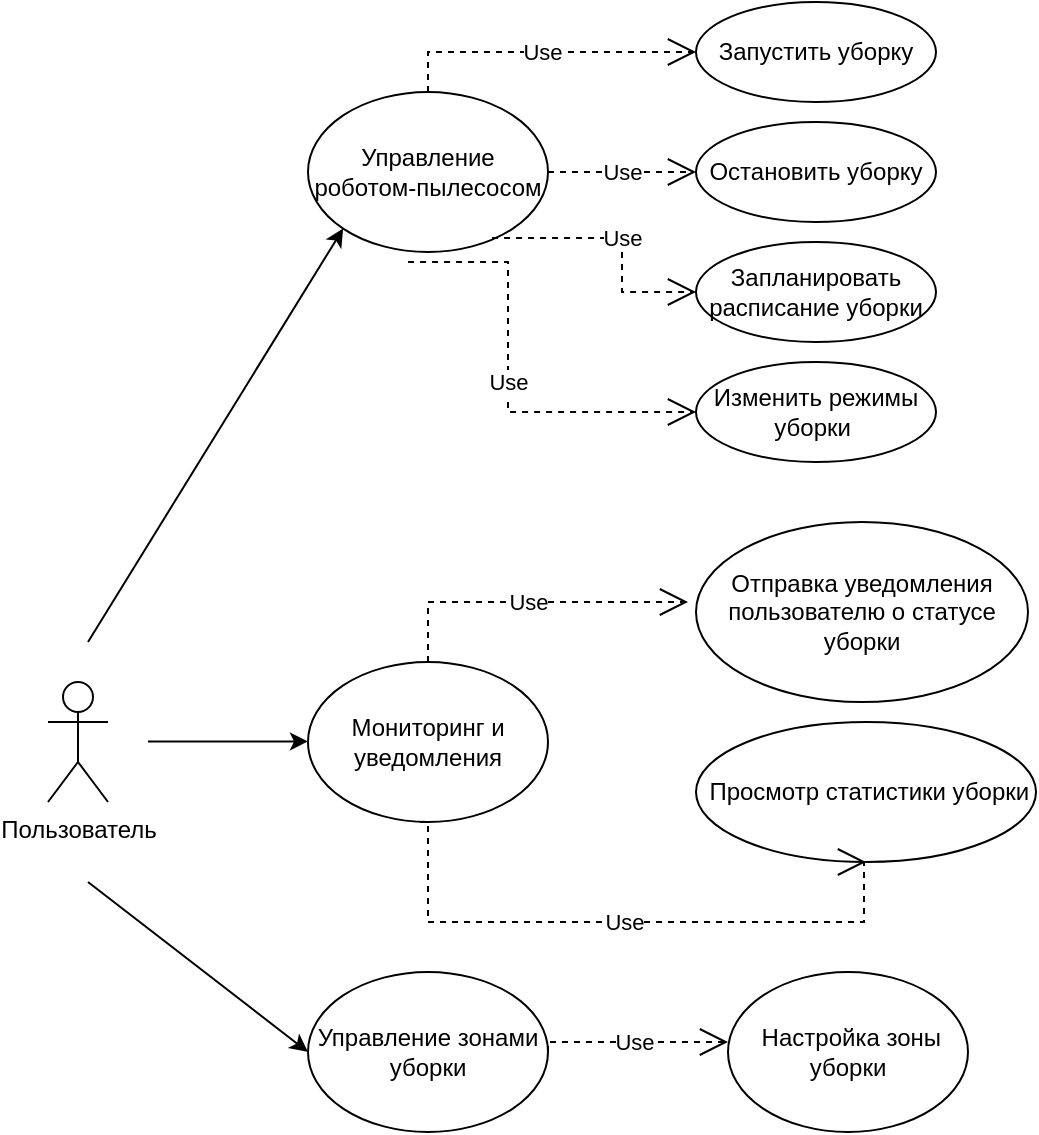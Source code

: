 <mxfile version="22.1.8" type="device">
  <diagram name="Страница — 1" id="NvRoyg4e2Ao4gLtiRm53">
    <mxGraphModel dx="1380" dy="783" grid="1" gridSize="10" guides="1" tooltips="1" connect="1" arrows="1" fold="1" page="1" pageScale="1" pageWidth="827" pageHeight="1169" math="0" shadow="0">
      <root>
        <mxCell id="0" />
        <mxCell id="1" parent="0" />
        <mxCell id="x2ACNJGifl7POWTYEtrk-2" value="Управление роботом-пылесосом" style="ellipse;whiteSpace=wrap;html=1;" parent="1" vertex="1">
          <mxGeometry x="160" y="105" width="120" height="80" as="geometry" />
        </mxCell>
        <mxCell id="x2ACNJGifl7POWTYEtrk-3" value="Мониторинг и уведомления" style="ellipse;whiteSpace=wrap;html=1;" parent="1" vertex="1">
          <mxGeometry x="160" y="390" width="120" height="80" as="geometry" />
        </mxCell>
        <mxCell id="x2ACNJGifl7POWTYEtrk-4" value="Управление зонами уборки" style="ellipse;whiteSpace=wrap;html=1;" parent="1" vertex="1">
          <mxGeometry x="160" y="545" width="120" height="80" as="geometry" />
        </mxCell>
        <mxCell id="x2ACNJGifl7POWTYEtrk-6" value="Запустить уборку" style="ellipse;whiteSpace=wrap;html=1;" parent="1" vertex="1">
          <mxGeometry x="354" y="60" width="120" height="50" as="geometry" />
        </mxCell>
        <mxCell id="x2ACNJGifl7POWTYEtrk-7" value="Остановить уборку" style="ellipse;whiteSpace=wrap;html=1;" parent="1" vertex="1">
          <mxGeometry x="354" y="120" width="120" height="50" as="geometry" />
        </mxCell>
        <mxCell id="x2ACNJGifl7POWTYEtrk-8" value="Запланировать расписание уборки" style="ellipse;whiteSpace=wrap;html=1;" parent="1" vertex="1">
          <mxGeometry x="354" y="180" width="120" height="50" as="geometry" />
        </mxCell>
        <mxCell id="x2ACNJGifl7POWTYEtrk-9" value="Изменить режимы уборки&amp;nbsp;" style="ellipse;whiteSpace=wrap;html=1;" parent="1" vertex="1">
          <mxGeometry x="354" y="240" width="120" height="50" as="geometry" />
        </mxCell>
        <mxCell id="x2ACNJGifl7POWTYEtrk-11" value="Use" style="endArrow=open;endSize=12;dashed=1;html=1;rounded=0;edgeStyle=orthogonalEdgeStyle;exitX=0.5;exitY=0;exitDx=0;exitDy=0;entryX=0;entryY=0.5;entryDx=0;entryDy=0;" parent="1" source="x2ACNJGifl7POWTYEtrk-2" target="x2ACNJGifl7POWTYEtrk-6" edge="1">
          <mxGeometry width="160" relative="1" as="geometry">
            <mxPoint x="190" y="84.5" as="sourcePoint" />
            <mxPoint x="310" y="20" as="targetPoint" />
          </mxGeometry>
        </mxCell>
        <mxCell id="x2ACNJGifl7POWTYEtrk-12" value="Use" style="endArrow=open;endSize=12;dashed=1;html=1;rounded=0;edgeStyle=orthogonalEdgeStyle;exitX=1;exitY=0.5;exitDx=0;exitDy=0;entryX=0;entryY=0.5;entryDx=0;entryDy=0;" parent="1" source="x2ACNJGifl7POWTYEtrk-2" target="x2ACNJGifl7POWTYEtrk-7" edge="1">
          <mxGeometry width="160" relative="1" as="geometry">
            <mxPoint x="280" y="115" as="sourcePoint" />
            <mxPoint x="364" y="95" as="targetPoint" />
          </mxGeometry>
        </mxCell>
        <mxCell id="x2ACNJGifl7POWTYEtrk-13" value="Use" style="endArrow=open;endSize=12;dashed=1;html=1;rounded=0;edgeStyle=orthogonalEdgeStyle;exitX=0.767;exitY=0.913;exitDx=0;exitDy=0;entryX=0;entryY=0.5;entryDx=0;entryDy=0;exitPerimeter=0;" parent="1" source="x2ACNJGifl7POWTYEtrk-2" target="x2ACNJGifl7POWTYEtrk-8" edge="1">
          <mxGeometry width="160" relative="1" as="geometry">
            <mxPoint x="290" y="155" as="sourcePoint" />
            <mxPoint x="364" y="155" as="targetPoint" />
          </mxGeometry>
        </mxCell>
        <mxCell id="x2ACNJGifl7POWTYEtrk-14" value="Use" style="endArrow=open;endSize=12;dashed=1;html=1;rounded=0;edgeStyle=orthogonalEdgeStyle;exitX=0.417;exitY=1.063;exitDx=0;exitDy=0;entryX=0;entryY=0.5;entryDx=0;entryDy=0;exitPerimeter=0;" parent="1" source="x2ACNJGifl7POWTYEtrk-2" target="x2ACNJGifl7POWTYEtrk-9" edge="1">
          <mxGeometry width="160" relative="1" as="geometry">
            <mxPoint x="300" y="165" as="sourcePoint" />
            <mxPoint x="374" y="165" as="targetPoint" />
            <Array as="points">
              <mxPoint x="260" y="190" />
              <mxPoint x="260" y="265" />
            </Array>
          </mxGeometry>
        </mxCell>
        <mxCell id="x2ACNJGifl7POWTYEtrk-18" value="Отправка уведомления пользователю о статусе уборки" style="ellipse;whiteSpace=wrap;html=1;" parent="1" vertex="1">
          <mxGeometry x="354" y="320" width="166" height="90" as="geometry" />
        </mxCell>
        <mxCell id="x2ACNJGifl7POWTYEtrk-19" value="&amp;nbsp;Просмотр статистики уборки" style="ellipse;whiteSpace=wrap;html=1;" parent="1" vertex="1">
          <mxGeometry x="354" y="420" width="170" height="70" as="geometry" />
        </mxCell>
        <mxCell id="x2ACNJGifl7POWTYEtrk-20" value="Use" style="endArrow=open;endSize=12;dashed=1;html=1;rounded=0;edgeStyle=orthogonalEdgeStyle;exitX=0.417;exitY=1.063;exitDx=0;exitDy=0;exitPerimeter=0;entryX=0.5;entryY=1;entryDx=0;entryDy=0;" parent="1" target="x2ACNJGifl7POWTYEtrk-19" edge="1">
          <mxGeometry width="160" relative="1" as="geometry">
            <mxPoint x="216" y="470" as="sourcePoint" />
            <mxPoint x="510" y="510" as="targetPoint" />
            <Array as="points">
              <mxPoint x="220" y="470" />
              <mxPoint x="220" y="520" />
              <mxPoint x="438" y="520" />
            </Array>
          </mxGeometry>
        </mxCell>
        <mxCell id="x2ACNJGifl7POWTYEtrk-21" value="Use" style="endArrow=open;endSize=12;dashed=1;html=1;rounded=0;edgeStyle=orthogonalEdgeStyle;exitX=0.5;exitY=0;exitDx=0;exitDy=0;" parent="1" source="x2ACNJGifl7POWTYEtrk-3" edge="1">
          <mxGeometry width="160" relative="1" as="geometry">
            <mxPoint x="200" y="290" as="sourcePoint" />
            <mxPoint x="350" y="360" as="targetPoint" />
            <Array as="points">
              <mxPoint x="220" y="360" />
            </Array>
          </mxGeometry>
        </mxCell>
        <mxCell id="x2ACNJGifl7POWTYEtrk-22" value="&amp;nbsp;Настройка зоны уборки" style="ellipse;whiteSpace=wrap;html=1;" parent="1" vertex="1">
          <mxGeometry x="370" y="545" width="120" height="80" as="geometry" />
        </mxCell>
        <mxCell id="x2ACNJGifl7POWTYEtrk-23" value="Use" style="endArrow=open;endSize=12;dashed=1;html=1;rounded=0;edgeStyle=orthogonalEdgeStyle;exitX=1;exitY=0.5;exitDx=0;exitDy=0;" parent="1" source="x2ACNJGifl7POWTYEtrk-4" edge="1">
          <mxGeometry width="160" relative="1" as="geometry">
            <mxPoint x="226" y="440" as="sourcePoint" />
            <mxPoint x="370" y="580" as="targetPoint" />
            <Array as="points">
              <mxPoint x="280" y="580" />
            </Array>
          </mxGeometry>
        </mxCell>
        <mxCell id="x2ACNJGifl7POWTYEtrk-30" value="" style="edgeStyle=none;orthogonalLoop=1;jettySize=auto;html=1;rounded=0;entryX=0;entryY=1;entryDx=0;entryDy=0;" parent="1" target="x2ACNJGifl7POWTYEtrk-2" edge="1">
          <mxGeometry width="80" relative="1" as="geometry">
            <mxPoint x="50" y="380" as="sourcePoint" />
            <mxPoint x="160" y="280" as="targetPoint" />
            <Array as="points" />
          </mxGeometry>
        </mxCell>
        <mxCell id="x2ACNJGifl7POWTYEtrk-31" value="" style="edgeStyle=none;orthogonalLoop=1;jettySize=auto;html=1;rounded=0;" parent="1" edge="1">
          <mxGeometry width="80" relative="1" as="geometry">
            <mxPoint x="80" y="429.73" as="sourcePoint" />
            <mxPoint x="160" y="429.73" as="targetPoint" />
            <Array as="points" />
          </mxGeometry>
        </mxCell>
        <mxCell id="x2ACNJGifl7POWTYEtrk-32" value="" style="edgeStyle=none;orthogonalLoop=1;jettySize=auto;html=1;rounded=0;entryX=0;entryY=0.5;entryDx=0;entryDy=0;" parent="1" target="x2ACNJGifl7POWTYEtrk-4" edge="1">
          <mxGeometry width="80" relative="1" as="geometry">
            <mxPoint x="50" y="500" as="sourcePoint" />
            <mxPoint x="120" y="490" as="targetPoint" />
            <Array as="points" />
          </mxGeometry>
        </mxCell>
        <mxCell id="x2ACNJGifl7POWTYEtrk-33" value="Пользователь" style="shape=umlActor;verticalLabelPosition=bottom;verticalAlign=top;html=1;outlineConnect=0;" parent="1" vertex="1">
          <mxGeometry x="30" y="400" width="30" height="60" as="geometry" />
        </mxCell>
      </root>
    </mxGraphModel>
  </diagram>
</mxfile>
